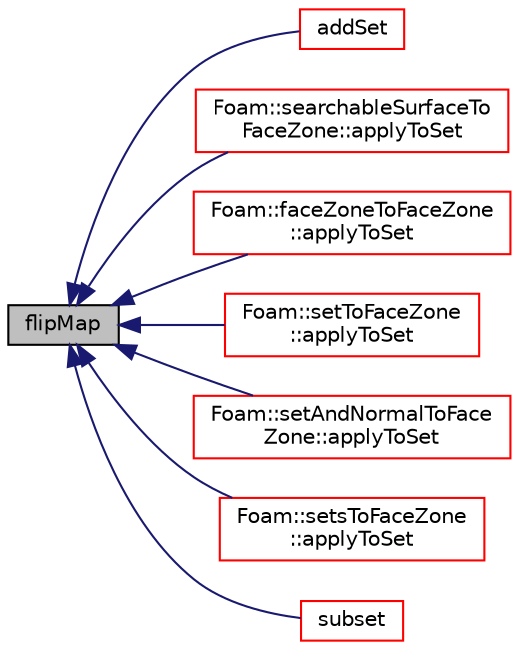 digraph "flipMap"
{
  bgcolor="transparent";
  edge [fontname="Helvetica",fontsize="10",labelfontname="Helvetica",labelfontsize="10"];
  node [fontname="Helvetica",fontsize="10",shape=record];
  rankdir="LR";
  Node1 [label="flipMap",height=0.2,width=0.4,color="black", fillcolor="grey75", style="filled", fontcolor="black"];
  Node1 -> Node2 [dir="back",color="midnightblue",fontsize="10",style="solid",fontname="Helvetica"];
  Node2 [label="addSet",height=0.2,width=0.4,color="red",URL="$a00742.html#aac9372868e32f2c7de8b956890f035c2",tooltip="Add elements present in set. "];
  Node1 -> Node3 [dir="back",color="midnightblue",fontsize="10",style="solid",fontname="Helvetica"];
  Node3 [label="Foam::searchableSurfaceTo\lFaceZone::applyToSet",height=0.2,width=0.4,color="red",URL="$a02268.html#a9209c8f0dadc97abefaea99f168a85ae"];
  Node1 -> Node4 [dir="back",color="midnightblue",fontsize="10",style="solid",fontname="Helvetica"];
  Node4 [label="Foam::faceZoneToFaceZone\l::applyToSet",height=0.2,width=0.4,color="red",URL="$a00744.html#a9209c8f0dadc97abefaea99f168a85ae"];
  Node1 -> Node5 [dir="back",color="midnightblue",fontsize="10",style="solid",fontname="Helvetica"];
  Node5 [label="Foam::setToFaceZone\l::applyToSet",height=0.2,width=0.4,color="red",URL="$a02281.html#a9209c8f0dadc97abefaea99f168a85ae"];
  Node1 -> Node6 [dir="back",color="midnightblue",fontsize="10",style="solid",fontname="Helvetica"];
  Node6 [label="Foam::setAndNormalToFace\lZone::applyToSet",height=0.2,width=0.4,color="red",URL="$a02277.html#a9209c8f0dadc97abefaea99f168a85ae"];
  Node1 -> Node7 [dir="back",color="midnightblue",fontsize="10",style="solid",fontname="Helvetica"];
  Node7 [label="Foam::setsToFaceZone\l::applyToSet",height=0.2,width=0.4,color="red",URL="$a02278.html#a9209c8f0dadc97abefaea99f168a85ae"];
  Node1 -> Node8 [dir="back",color="midnightblue",fontsize="10",style="solid",fontname="Helvetica"];
  Node8 [label="subset",height=0.2,width=0.4,color="red",URL="$a00742.html#aca3bc27ef071fc2fccd797b459d8d979",tooltip="Subset contents. Only elements present in both sets remain. "];
}
